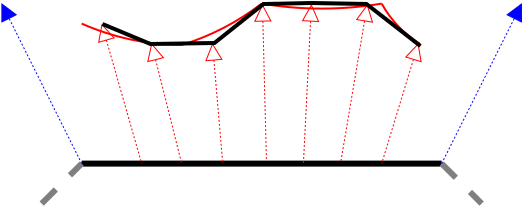 <?xml version="1.0" encoding="UTF-8"?>
<dia:diagram xmlns:dia="http://www.lysator.liu.se/~alla/dia/"><dia:layer name="Background" visible="true"><dia:object type="Standard - Line" version="0" id="O0"><dia:attribute name="obj_pos"><dia:point val="6,11"/></dia:attribute><dia:attribute name="obj_bb"><dia:rectangle val="5.85,10.85;24.15,11.15"/></dia:attribute><dia:attribute name="conn_endpoints"><dia:point val="6,11"/><dia:point val="24,11"/></dia:attribute><dia:attribute name="numcp"><dia:int val="1"/></dia:attribute><dia:attribute name="line_width"><dia:real val="0.3"/></dia:attribute></dia:object><dia:object type="Standard - Line" version="0" id="O1"><dia:attribute name="obj_pos"><dia:point val="24,11"/></dia:attribute><dia:attribute name="obj_bb"><dia:rectangle val="23.788,10.788;26.212,13.212"/></dia:attribute><dia:attribute name="conn_endpoints"><dia:point val="24,11"/><dia:point val="26,13"/></dia:attribute><dia:attribute name="numcp"><dia:int val="1"/></dia:attribute><dia:attribute name="line_color"><dia:color val="#7f7f7f"/></dia:attribute><dia:attribute name="line_width"><dia:real val="0.3"/></dia:attribute><dia:attribute name="line_style"><dia:enum val="1"/></dia:attribute></dia:object><dia:object type="Standard - Line" version="0" id="O2"><dia:attribute name="obj_pos"><dia:point val="4,13"/></dia:attribute><dia:attribute name="obj_bb"><dia:rectangle val="3.788,10.788;6.212,13.212"/></dia:attribute><dia:attribute name="conn_endpoints"><dia:point val="4,13"/><dia:point val="6,11"/></dia:attribute><dia:attribute name="numcp"><dia:int val="1"/></dia:attribute><dia:attribute name="line_color"><dia:color val="#7f7f7f"/></dia:attribute><dia:attribute name="line_width"><dia:real val="0.3"/></dia:attribute><dia:attribute name="line_style"><dia:enum val="1"/></dia:attribute></dia:object><dia:object type="Standard - Line" version="0" id="O3"><dia:attribute name="obj_pos"><dia:point val="24,11"/></dia:attribute><dia:attribute name="obj_bb"><dia:rectangle val="23.966,2.62;28.727,11.034"/></dia:attribute><dia:attribute name="conn_endpoints"><dia:point val="24,11"/><dia:point val="28,3"/></dia:attribute><dia:attribute name="numcp"><dia:int val="1"/></dia:attribute><dia:attribute name="line_color"><dia:color val="#0000ff"/></dia:attribute><dia:attribute name="line_width"><dia:real val="0.05"/></dia:attribute><dia:attribute name="line_style"><dia:enum val="4"/></dia:attribute><dia:attribute name="end_arrow"><dia:enum val="3"/></dia:attribute><dia:attribute name="end_arrow_length"><dia:real val="0.8"/></dia:attribute><dia:attribute name="end_arrow_width"><dia:real val="0.8"/></dia:attribute></dia:object><dia:object type="Standard - Line" version="0" id="O4"><dia:attribute name="obj_pos"><dia:point val="6,11"/></dia:attribute><dia:attribute name="obj_bb"><dia:rectangle val="1.273,2.62;6.034,11.034"/></dia:attribute><dia:attribute name="conn_endpoints"><dia:point val="6,11"/><dia:point val="2,3"/></dia:attribute><dia:attribute name="numcp"><dia:int val="1"/></dia:attribute><dia:attribute name="line_color"><dia:color val="#0000ff"/></dia:attribute><dia:attribute name="line_width"><dia:real val="0.05"/></dia:attribute><dia:attribute name="line_style"><dia:enum val="4"/></dia:attribute><dia:attribute name="end_arrow"><dia:enum val="3"/></dia:attribute><dia:attribute name="end_arrow_length"><dia:real val="0.8"/></dia:attribute><dia:attribute name="end_arrow_width"><dia:real val="0.8"/></dia:attribute></dia:object><dia:object type="Standard - Line" version="0" id="O5"><dia:attribute name="obj_pos"><dia:point val="22.838,4.97"/></dia:attribute><dia:attribute name="obj_bb"><dia:rectangle val="20.969,4.713;23.61,11.031"/></dia:attribute><dia:attribute name="conn_endpoints"><dia:point val="22.838,4.97"/><dia:point val="21,11"/></dia:attribute><dia:attribute name="numcp"><dia:int val="1"/></dia:attribute><dia:attribute name="line_color"><dia:color val="#ff0000"/></dia:attribute><dia:attribute name="line_width"><dia:real val="0.05"/></dia:attribute><dia:attribute name="line_style"><dia:enum val="4"/></dia:attribute><dia:attribute name="start_arrow"><dia:enum val="2"/></dia:attribute><dia:attribute name="start_arrow_length"><dia:real val="0.8"/></dia:attribute><dia:attribute name="start_arrow_width"><dia:real val="0.8"/></dia:attribute></dia:object><dia:object type="Standard - Line" version="0" id="O6"><dia:attribute name="obj_pos"><dia:point val="7,4"/></dia:attribute><dia:attribute name="obj_bb"><dia:rectangle val="6.224,3.756;9.031,11.031"/></dia:attribute><dia:attribute name="conn_endpoints"><dia:point val="7,4"/><dia:point val="9,11"/></dia:attribute><dia:attribute name="numcp"><dia:int val="1"/></dia:attribute><dia:attribute name="line_color"><dia:color val="#ff0000"/></dia:attribute><dia:attribute name="line_width"><dia:real val="0.05"/></dia:attribute><dia:attribute name="line_style"><dia:enum val="4"/></dia:attribute><dia:attribute name="start_arrow"><dia:enum val="2"/></dia:attribute><dia:attribute name="start_arrow_length"><dia:real val="0.8"/></dia:attribute><dia:attribute name="start_arrow_width"><dia:real val="0.8"/></dia:attribute></dia:object><dia:object type="Standard - Line" version="0" id="O7"><dia:attribute name="obj_pos"><dia:point val="20.288,3.02"/></dia:attribute><dia:attribute name="obj_bb"><dia:rectangle val="18.921,2.862;21.081,10.979"/></dia:attribute><dia:attribute name="conn_endpoints"><dia:point val="20.288,3.02"/><dia:point val="18.95,10.95"/></dia:attribute><dia:attribute name="numcp"><dia:int val="1"/></dia:attribute><dia:attribute name="line_color"><dia:color val="#ff0000"/></dia:attribute><dia:attribute name="line_width"><dia:real val="0.05"/></dia:attribute><dia:attribute name="line_style"><dia:enum val="4"/></dia:attribute><dia:attribute name="start_arrow"><dia:enum val="2"/></dia:attribute><dia:attribute name="start_arrow_length"><dia:real val="0.8"/></dia:attribute><dia:attribute name="start_arrow_width"><dia:real val="0.8"/></dia:attribute></dia:object><dia:object type="Standard - Line" version="0" id="O8"><dia:attribute name="obj_pos"><dia:point val="9.488,4.97"/></dia:attribute><dia:attribute name="obj_bb"><dia:rectangle val="8.706,4.751;11.03,11.03"/></dia:attribute><dia:attribute name="conn_endpoints"><dia:point val="9.488,4.97"/><dia:point val="11,11"/></dia:attribute><dia:attribute name="numcp"><dia:int val="1"/></dia:attribute><dia:attribute name="line_color"><dia:color val="#ff0000"/></dia:attribute><dia:attribute name="line_width"><dia:real val="0.05"/></dia:attribute><dia:attribute name="line_style"><dia:enum val="4"/></dia:attribute><dia:attribute name="start_arrow"><dia:enum val="2"/></dia:attribute><dia:attribute name="start_arrow_length"><dia:real val="0.8"/></dia:attribute><dia:attribute name="start_arrow_width"><dia:real val="0.8"/></dia:attribute></dia:object><dia:object type="Standard - Line" version="0" id="O9"><dia:attribute name="obj_pos"><dia:point val="12.538,4.97"/></dia:attribute><dia:attribute name="obj_bb"><dia:rectangle val="11.739,4.877;13.337,10.977"/></dia:attribute><dia:attribute name="conn_endpoints"><dia:point val="12.538,4.97"/><dia:point val="13.05,10.95"/></dia:attribute><dia:attribute name="numcp"><dia:int val="1"/></dia:attribute><dia:attribute name="line_color"><dia:color val="#ff0000"/></dia:attribute><dia:attribute name="line_width"><dia:real val="0.05"/></dia:attribute><dia:attribute name="line_style"><dia:enum val="4"/></dia:attribute><dia:attribute name="start_arrow"><dia:enum val="2"/></dia:attribute><dia:attribute name="start_arrow_length"><dia:real val="0.8"/></dia:attribute><dia:attribute name="start_arrow_width"><dia:real val="0.8"/></dia:attribute></dia:object><dia:object type="Standard - Line" version="0" id="O10"><dia:attribute name="obj_pos"><dia:point val="15.038,3.02"/></dia:attribute><dia:attribute name="obj_bb"><dia:rectangle val="14.238,2.974;15.838,10.845"/></dia:attribute><dia:attribute name="conn_endpoints"><dia:point val="15.038,3.02"/><dia:point val="15.238,10.82"/></dia:attribute><dia:attribute name="numcp"><dia:int val="1"/></dia:attribute><dia:attribute name="line_color"><dia:color val="#ff0000"/></dia:attribute><dia:attribute name="line_width"><dia:real val="0.05"/></dia:attribute><dia:attribute name="line_style"><dia:enum val="4"/></dia:attribute><dia:attribute name="start_arrow"><dia:enum val="2"/></dia:attribute><dia:attribute name="start_arrow_length"><dia:real val="0.8"/></dia:attribute><dia:attribute name="start_arrow_width"><dia:real val="0.8"/></dia:attribute></dia:object><dia:object type="Standard - Line" version="0" id="O11"><dia:attribute name="obj_pos"><dia:point val="17.488,3.02"/></dia:attribute><dia:attribute name="obj_bb"><dia:rectangle val="16.688,2.955;18.288,11.014"/></dia:attribute><dia:attribute name="conn_endpoints"><dia:point val="17.488,3.02"/><dia:point val="17.087,10.988"/></dia:attribute><dia:attribute name="numcp"><dia:int val="1"/></dia:attribute><dia:attribute name="line_color"><dia:color val="#ff0000"/></dia:attribute><dia:attribute name="line_width"><dia:real val="0.05"/></dia:attribute><dia:attribute name="line_style"><dia:enum val="4"/></dia:attribute><dia:attribute name="start_arrow"><dia:enum val="2"/></dia:attribute><dia:attribute name="start_arrow_length"><dia:real val="0.8"/></dia:attribute><dia:attribute name="start_arrow_width"><dia:real val="0.8"/></dia:attribute></dia:object><dia:object type="Standard - Arc" version="0" id="O12"><dia:attribute name="obj_pos"><dia:point val="6,4"/></dia:attribute><dia:attribute name="obj_bb"><dia:rectangle val="5.941,3.941;11.068,5.127"/></dia:attribute><dia:attribute name="conn_endpoints"><dia:point val="6,4"/><dia:point val="11.009,5.068"/></dia:attribute><dia:attribute name="arc_color"><dia:color val="#ff0000"/></dia:attribute><dia:attribute name="curve_distance"><dia:real val="0.266"/></dia:attribute></dia:object><dia:object type="Standard - Arc" version="0" id="O13"><dia:attribute name="obj_pos"><dia:point val="11.009,5.068"/></dia:attribute><dia:attribute name="obj_bb"><dia:rectangle val="10.942,2.933;15.067,5.135"/></dia:attribute><dia:attribute name="conn_endpoints"><dia:point val="11.009,5.068"/><dia:point val="15,3"/></dia:attribute><dia:attribute name="arc_color"><dia:color val="#ff0000"/></dia:attribute><dia:attribute name="curve_distance"><dia:real val="0.2"/></dia:attribute></dia:object><dia:object type="Standard - Arc" version="0" id="O14"><dia:attribute name="obj_pos"><dia:point val="15,3"/></dia:attribute><dia:attribute name="obj_bb"><dia:rectangle val="14.95,2.95;21.05,3.3"/></dia:attribute><dia:attribute name="conn_endpoints"><dia:point val="15,3"/><dia:point val="21,3"/></dia:attribute><dia:attribute name="arc_color"><dia:color val="#ff0000"/></dia:attribute><dia:attribute name="curve_distance"><dia:real val="0.25"/></dia:attribute></dia:object><dia:object type="Standard - Arc" version="0" id="O15"><dia:attribute name="obj_pos"><dia:point val="21,3"/></dia:attribute><dia:attribute name="obj_bb"><dia:rectangle val="20.929,2.929;22.98,5.088"/></dia:attribute><dia:attribute name="conn_endpoints"><dia:point val="21,3"/><dia:point val="22.909,5.018"/></dia:attribute><dia:attribute name="arc_color"><dia:color val="#ff0000"/></dia:attribute><dia:attribute name="curve_distance"><dia:real val="0.176"/></dia:attribute></dia:object><dia:object type="Standard - PolyLine" version="0" id="O16"><dia:attribute name="obj_pos"><dia:point val="7.038,4.02"/></dia:attribute><dia:attribute name="obj_bb"><dia:rectangle val="6.907,2.87;23.078,5.26"/></dia:attribute><dia:attribute name="poly_points"><dia:point val="7.038,4.02"/><dia:point val="9.438,5.02"/><dia:point val="12.638,4.97"/><dia:point val="15.088,3.02"/><dia:point val="17.438,2.97"/><dia:point val="20.238,3.02"/><dia:point val="22.938,5.12"/></dia:attribute><dia:attribute name="line_width"><dia:real val="0.2"/></dia:attribute></dia:object></dia:layer></dia:diagram>
